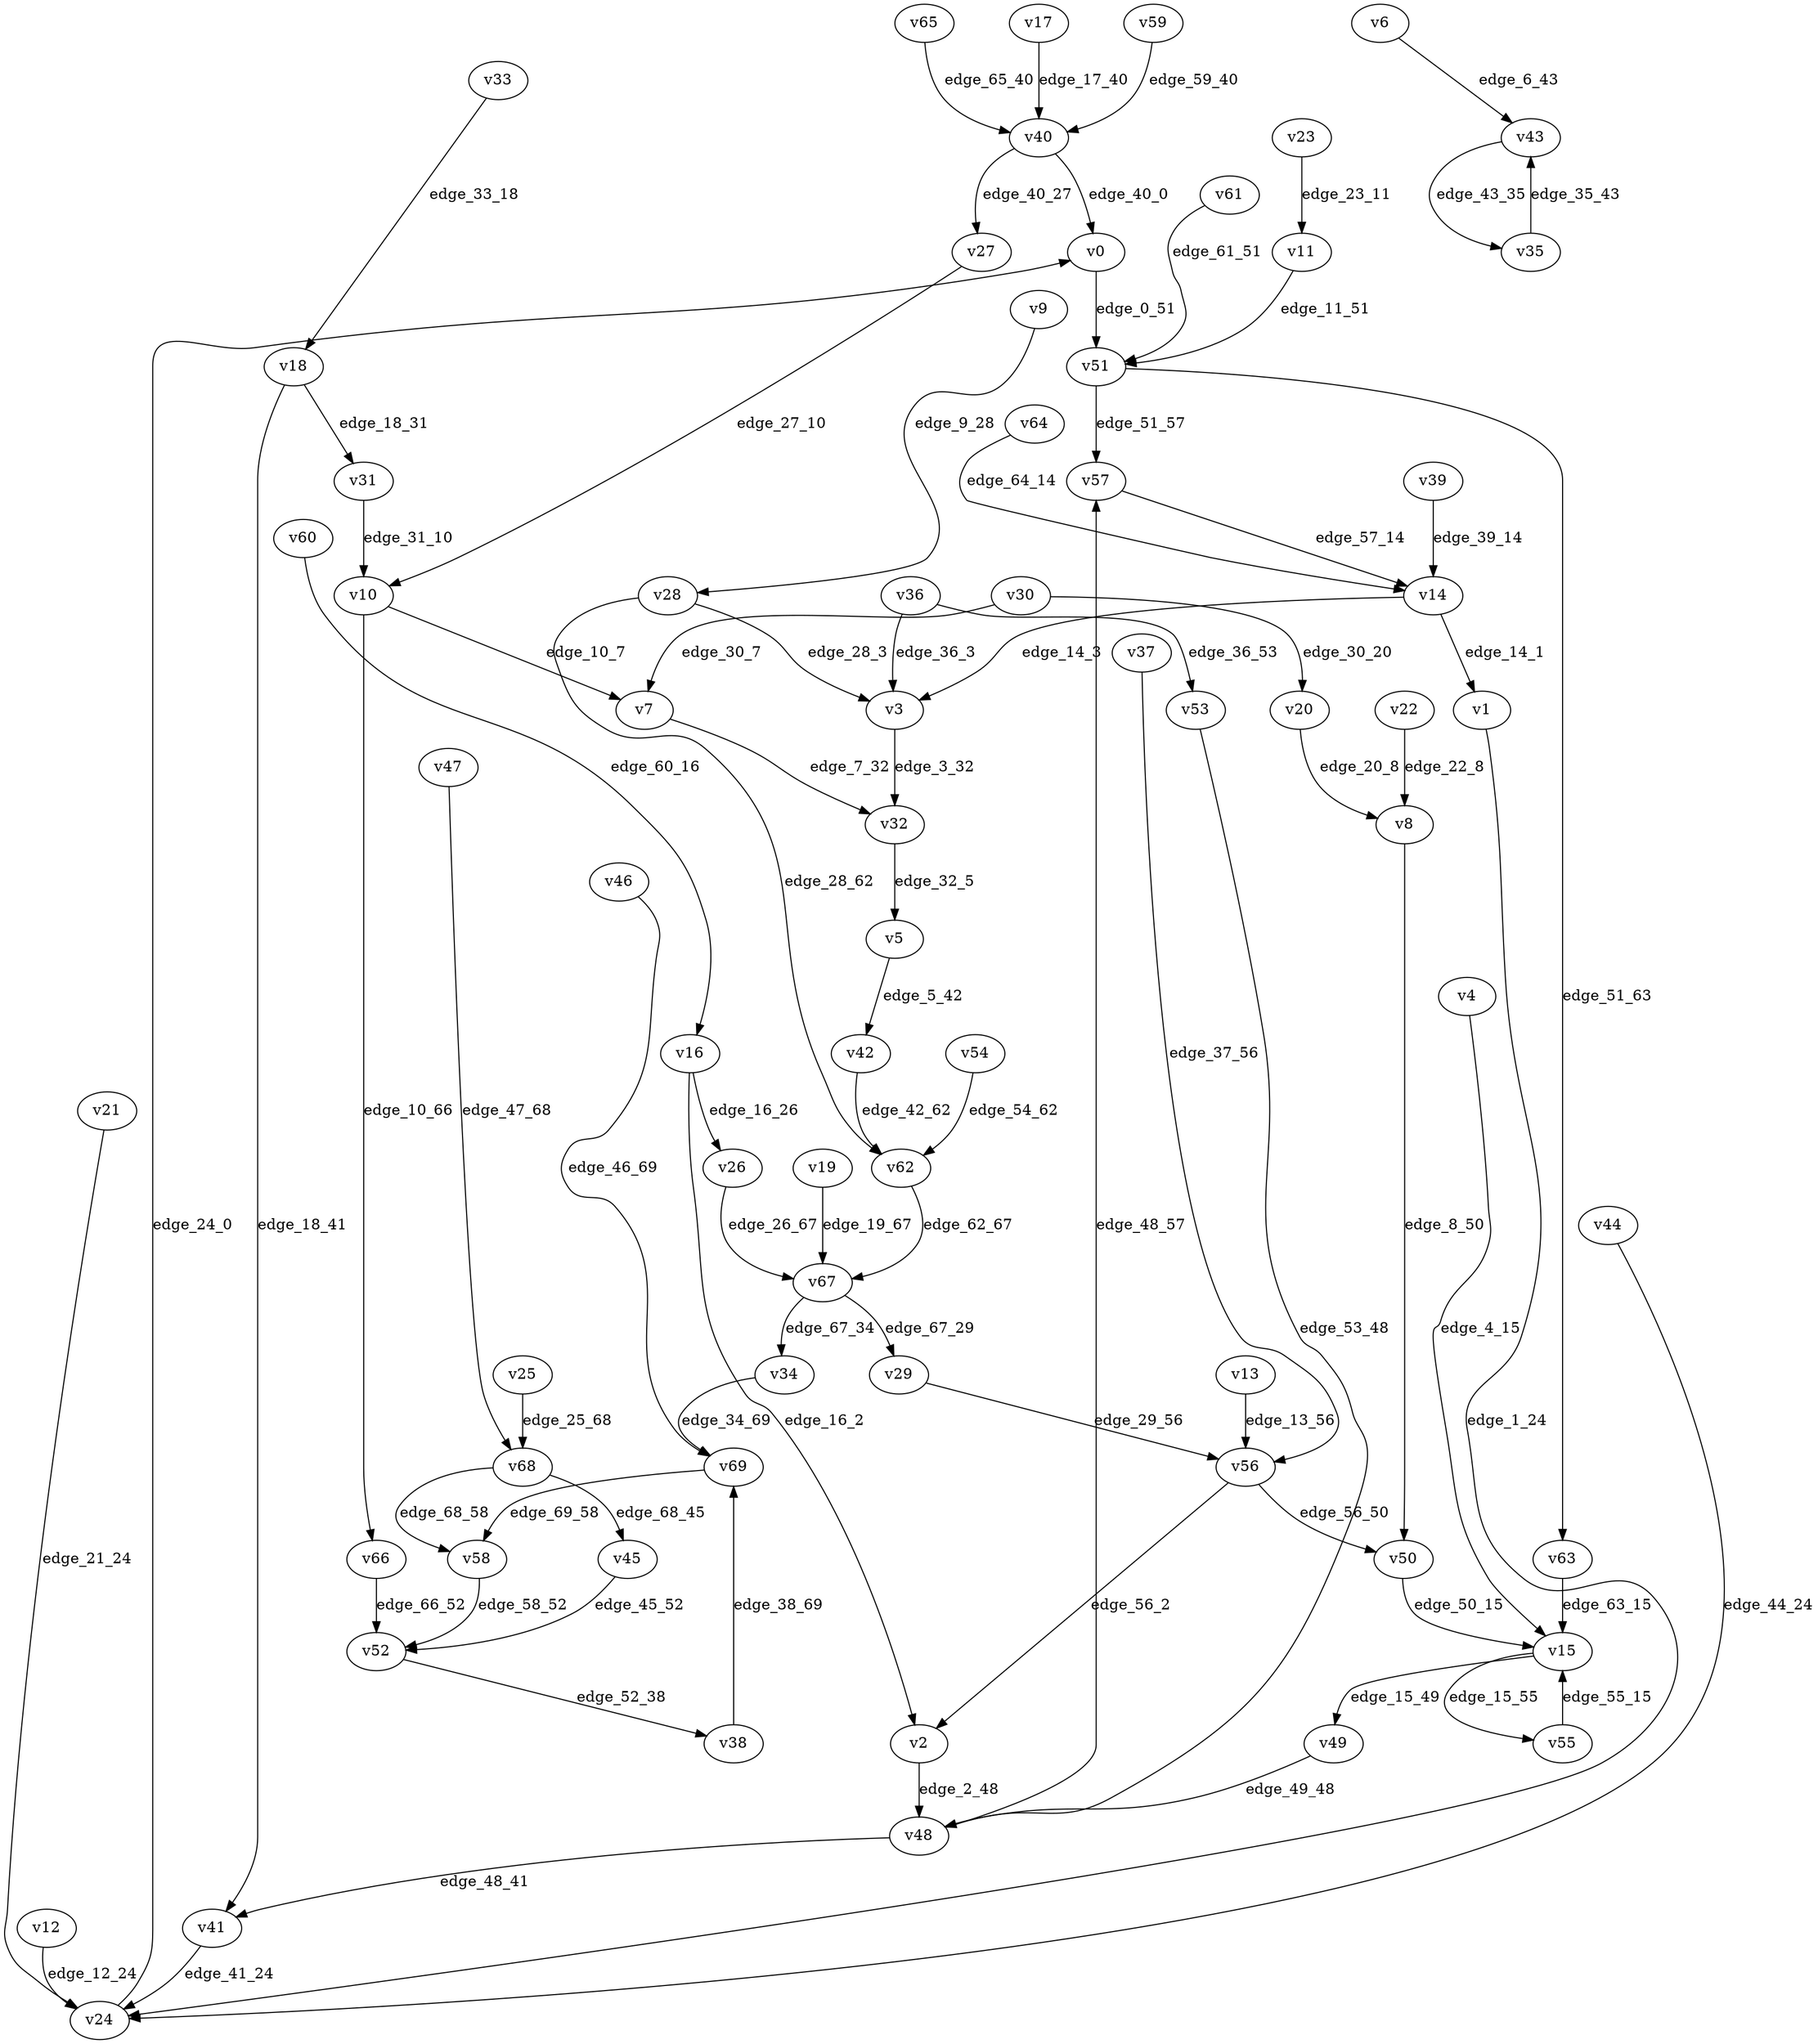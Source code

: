 digraph G {
    // Stochastic discounted game

    v0 [name="v0", player=1];
    v1 [name="v1", player=1];
    v2 [name="v2", player=0];
    v3 [name="v3", player=1];
    v4 [name="v4", player=1];
    v5 [name="v5", player=0];
    v6 [name="v6", player=1];
    v7 [name="v7", player=1];
    v8 [name="v8", player=-1];
    v9 [name="v9", player=0];
    v10 [name="v10", player=-1];
    v11 [name="v11", player=0];
    v12 [name="v12", player=1];
    v13 [name="v13", player=0];
    v14 [name="v14", player=-1];
    v15 [name="v15", player=-1];
    v16 [name="v16", player=-1];
    v17 [name="v17", player=1];
    v18 [name="v18", player=-1];
    v19 [name="v19", player=0];
    v20 [name="v20", player=1];
    v21 [name="v21", player=1];
    v22 [name="v22", player=0];
    v23 [name="v23", player=-1];
    v24 [name="v24", player=-1];
    v25 [name="v25", player=0];
    v26 [name="v26", player=1];
    v27 [name="v27", player=1];
    v28 [name="v28", player=-1];
    v29 [name="v29", player=1];
    v30 [name="v30", player=-1];
    v31 [name="v31", player=1];
    v32 [name="v32", player=-1];
    v33 [name="v33", player=1];
    v34 [name="v34", player=0];
    v35 [name="v35", player=0];
    v36 [name="v36", player=-1];
    v37 [name="v37", player=1];
    v38 [name="v38", player=1];
    v39 [name="v39", player=0];
    v40 [name="v40", player=-1];
    v41 [name="v41", player=0];
    v42 [name="v42", player=-1];
    v43 [name="v43", player=-1];
    v44 [name="v44", player=0];
    v45 [name="v45", player=1];
    v46 [name="v46", player=0];
    v47 [name="v47", player=1];
    v48 [name="v48", player=-1];
    v49 [name="v49", player=0];
    v50 [name="v50", player=0];
    v51 [name="v51", player=-1];
    v52 [name="v52", player=-1];
    v53 [name="v53", player=0];
    v54 [name="v54", player=-1];
    v55 [name="v55", player=0];
    v56 [name="v56", player=-1];
    v57 [name="v57", player=1];
    v58 [name="v58", player=0];
    v59 [name="v59", player=1];
    v60 [name="v60", player=1];
    v61 [name="v61", player=0];
    v62 [name="v62", player=1];
    v63 [name="v63", player=0];
    v64 [name="v64", player=0];
    v65 [name="v65", player=1];
    v66 [name="v66", player=0];
    v67 [name="v67", player=-1];
    v68 [name="v68", player=-1];
    v69 [name="v69", player=-1];

    v0 -> v51 [label="edge_0_51", weight=9.083813, discount=0.111787];
    v1 -> v24 [label="edge_1_24", weight=-9.860163, discount=0.696815];
    v2 -> v48 [label="edge_2_48", weight=9.336446, discount=0.870742];
    v3 -> v32 [label="edge_3_32", weight=5.932055, discount=0.833265];
    v4 -> v15 [label="edge_4_15", weight=-9.158683, discount=0.707348];
    v5 -> v42 [label="edge_5_42", weight=-5.699763, discount=0.814008];
    v6 -> v43 [label="edge_6_43", weight=0.207063, discount=0.829556];
    v7 -> v32 [label="edge_7_32", weight=-2.852052, discount=0.162509];
    v8 -> v50 [label="edge_8_50", probability=1.000000];
    v9 -> v28 [label="edge_9_28", weight=-6.080009, discount=0.496434];
    v10 -> v66 [label="edge_10_66", probability=0.302097];
    v10 -> v7 [label="edge_10_7", probability=0.697903];
    v11 -> v51 [label="edge_11_51", weight=5.028168, discount=0.392484];
    v12 -> v24 [label="edge_12_24", weight=4.017289, discount=0.534043];
    v13 -> v56 [label="edge_13_56", weight=8.301625, discount=0.609833];
    v14 -> v1 [label="edge_14_1", probability=0.587848];
    v14 -> v3 [label="edge_14_3", probability=0.412152];
    v15 -> v55 [label="edge_15_55", probability=0.423303];
    v15 -> v49 [label="edge_15_49", probability=0.576697];
    v16 -> v2 [label="edge_16_2", probability=0.463709];
    v16 -> v26 [label="edge_16_26", probability=0.536291];
    v17 -> v40 [label="edge_17_40", weight=8.249113, discount=0.579257];
    v18 -> v31 [label="edge_18_31", probability=0.656571];
    v18 -> v41 [label="edge_18_41", probability=0.343429];
    v19 -> v67 [label="edge_19_67", weight=1.137644, discount=0.187466];
    v20 -> v8 [label="edge_20_8", weight=3.319655, discount=0.885622];
    v21 -> v24 [label="edge_21_24", weight=-9.457896, discount=0.714294];
    v22 -> v8 [label="edge_22_8", weight=7.764277, discount=0.353160];
    v23 -> v11 [label="edge_23_11", probability=1.000000];
    v24 -> v0 [label="edge_24_0", probability=1.000000];
    v25 -> v68 [label="edge_25_68", weight=9.619561, discount=0.731260];
    v26 -> v67 [label="edge_26_67", weight=-2.744503, discount=0.869198];
    v27 -> v10 [label="edge_27_10", weight=-8.719225, discount=0.799485];
    v28 -> v62 [label="edge_28_62", probability=0.595517];
    v28 -> v3 [label="edge_28_3", probability=0.404483];
    v29 -> v56 [label="edge_29_56", weight=0.637734, discount=0.372552];
    v30 -> v7 [label="edge_30_7", probability=0.362799];
    v30 -> v20 [label="edge_30_20", probability=0.637201];
    v31 -> v10 [label="edge_31_10", weight=7.299857, discount=0.495639];
    v32 -> v5 [label="edge_32_5", probability=1.000000];
    v33 -> v18 [label="edge_33_18", weight=-6.978189, discount=0.698931];
    v34 -> v69 [label="edge_34_69", weight=-8.240237, discount=0.593088];
    v35 -> v43 [label="edge_35_43", weight=9.685931, discount=0.746597];
    v36 -> v53 [label="edge_36_53", probability=0.375053];
    v36 -> v3 [label="edge_36_3", probability=0.624947];
    v37 -> v56 [label="edge_37_56", weight=-7.172398, discount=0.178238];
    v38 -> v69 [label="edge_38_69", weight=9.435507, discount=0.708385];
    v39 -> v14 [label="edge_39_14", weight=8.932676, discount=0.382565];
    v40 -> v27 [label="edge_40_27", probability=0.693843];
    v40 -> v0 [label="edge_40_0", probability=0.306157];
    v41 -> v24 [label="edge_41_24", weight=3.478371, discount=0.115747];
    v42 -> v62 [label="edge_42_62", probability=1.000000];
    v43 -> v35 [label="edge_43_35", probability=1.000000];
    v44 -> v24 [label="edge_44_24", weight=-7.773154, discount=0.478955];
    v45 -> v52 [label="edge_45_52", weight=-2.922981, discount=0.761214];
    v46 -> v69 [label="edge_46_69", weight=-7.438962, discount=0.886561];
    v47 -> v68 [label="edge_47_68", weight=-5.533390, discount=0.404456];
    v48 -> v57 [label="edge_48_57", probability=0.664328];
    v48 -> v41 [label="edge_48_41", probability=0.335672];
    v49 -> v48 [label="edge_49_48", weight=-7.455157, discount=0.746508];
    v50 -> v15 [label="edge_50_15", weight=5.969031, discount=0.304831];
    v51 -> v63 [label="edge_51_63", probability=0.401533];
    v51 -> v57 [label="edge_51_57", probability=0.598467];
    v52 -> v38 [label="edge_52_38", probability=1.000000];
    v53 -> v48 [label="edge_53_48", weight=-7.395941, discount=0.215851];
    v54 -> v62 [label="edge_54_62", probability=1.000000];
    v55 -> v15 [label="edge_55_15", weight=6.107303, discount=0.845673];
    v56 -> v2 [label="edge_56_2", probability=0.312854];
    v56 -> v50 [label="edge_56_50", probability=0.687146];
    v57 -> v14 [label="edge_57_14", weight=-3.702862, discount=0.393851];
    v58 -> v52 [label="edge_58_52", weight=-3.668075, discount=0.150577];
    v59 -> v40 [label="edge_59_40", weight=1.162403, discount=0.102808];
    v60 -> v16 [label="edge_60_16", weight=-3.090395, discount=0.578812];
    v61 -> v51 [label="edge_61_51", weight=-2.097092, discount=0.306725];
    v62 -> v67 [label="edge_62_67", weight=-3.531857, discount=0.484839];
    v63 -> v15 [label="edge_63_15", weight=6.617677, discount=0.330008];
    v64 -> v14 [label="edge_64_14", weight=-9.085744, discount=0.700996];
    v65 -> v40 [label="edge_65_40", weight=6.257920, discount=0.855756];
    v66 -> v52 [label="edge_66_52", weight=5.862309, discount=0.465654];
    v67 -> v34 [label="edge_67_34", probability=0.469747];
    v67 -> v29 [label="edge_67_29", probability=0.530253];
    v68 -> v45 [label="edge_68_45", probability=0.624292];
    v68 -> v58 [label="edge_68_58", probability=0.375708];
    v69 -> v58 [label="edge_69_58", probability=1.000000];
}